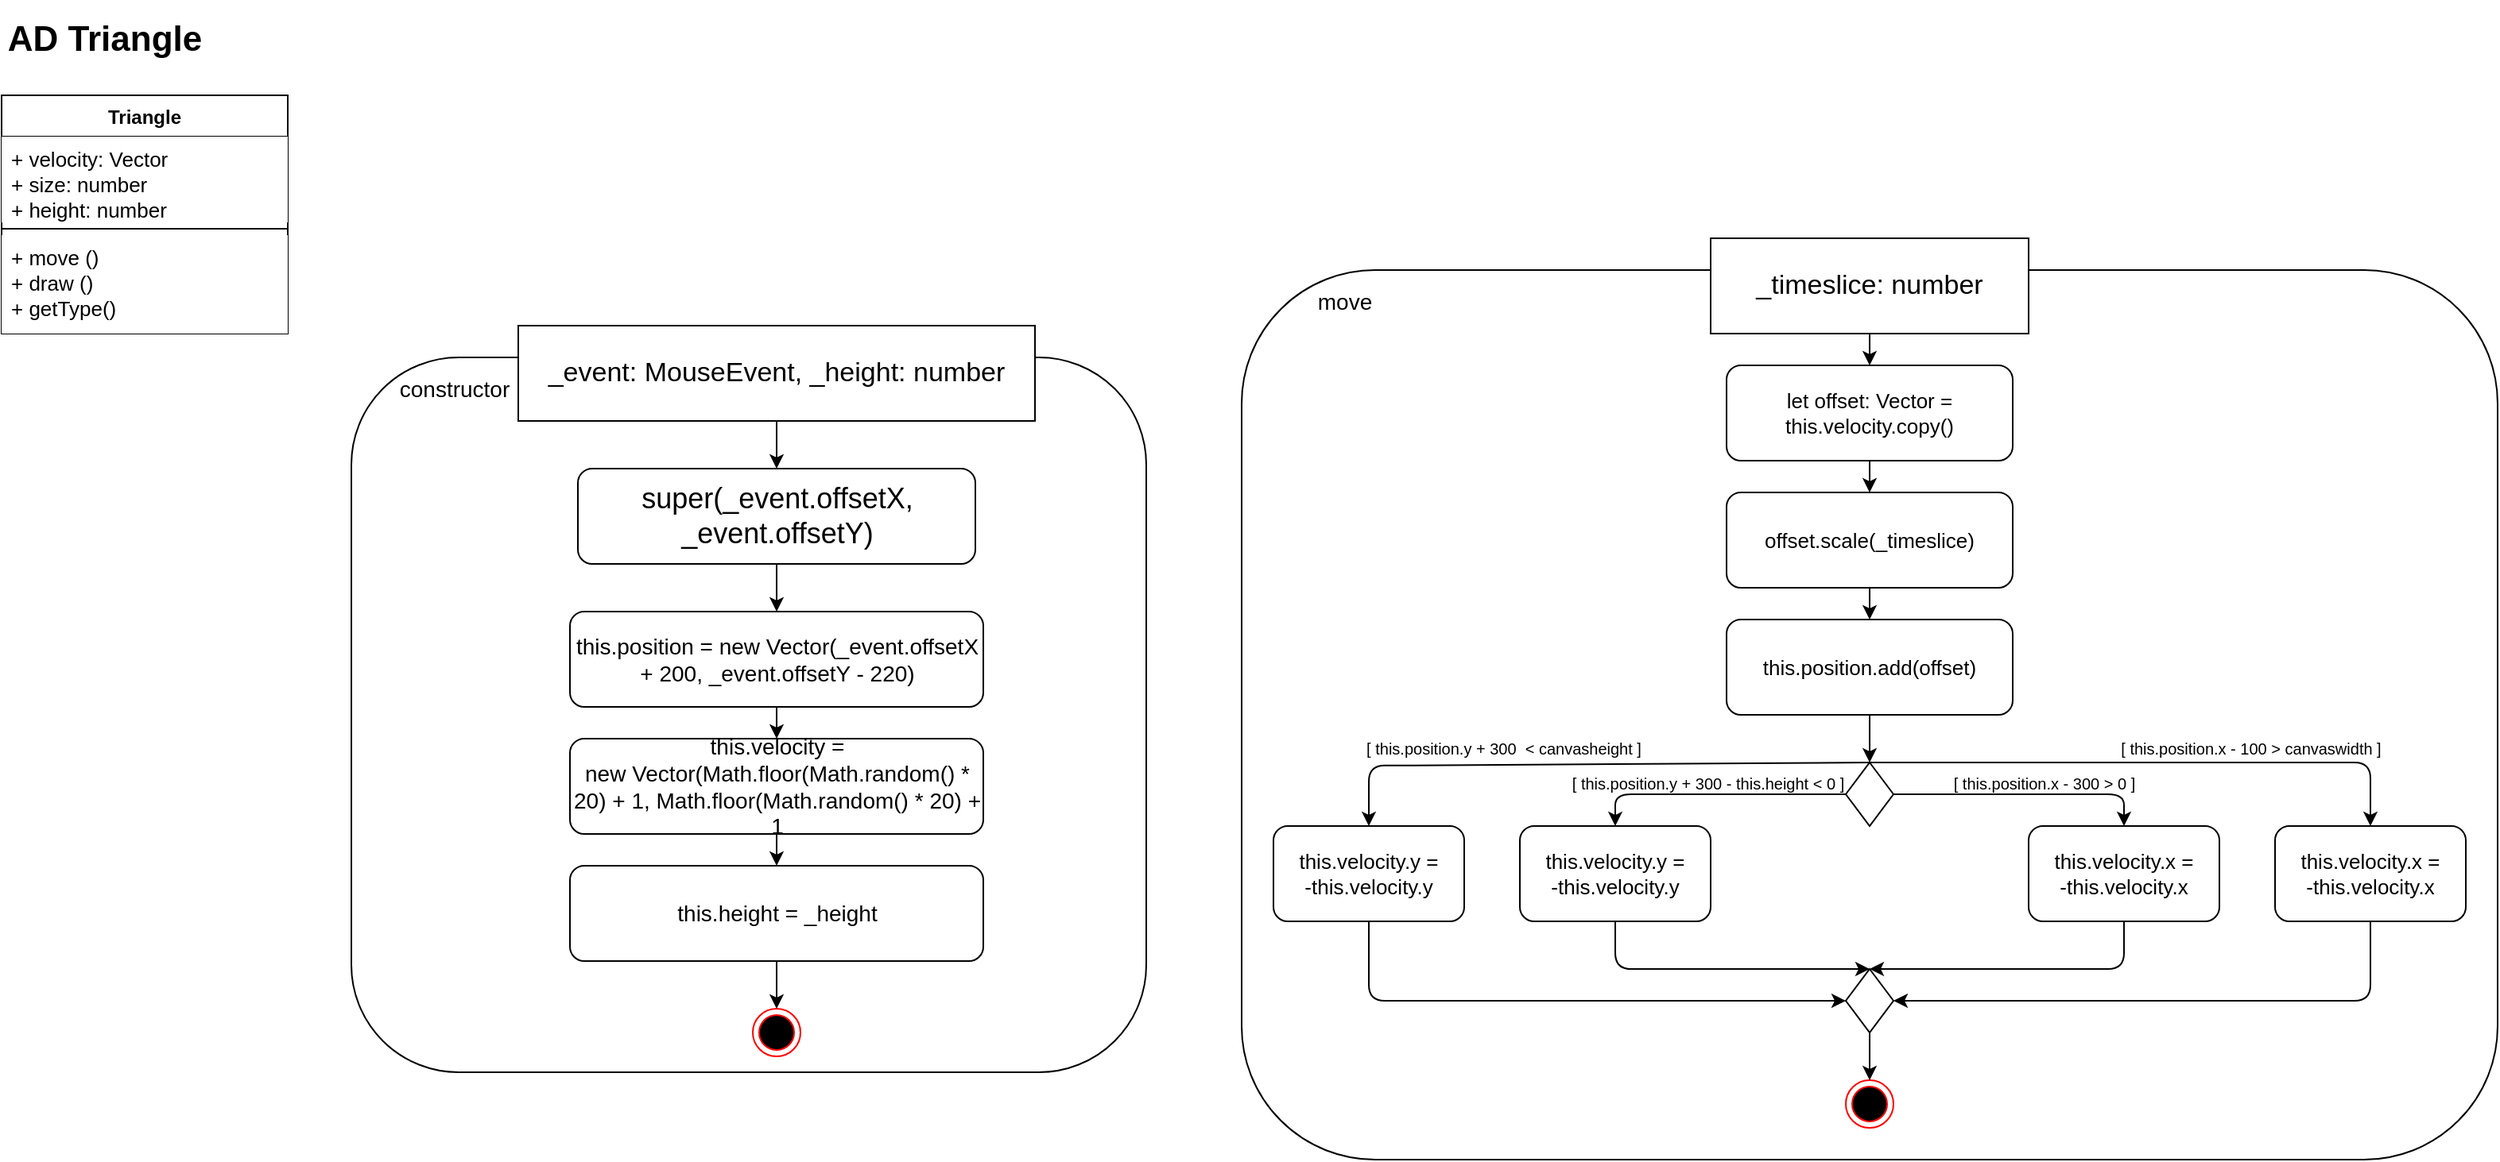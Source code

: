 <mxfile version="13.5.7" type="device"><diagram id="yh7njgFzbVP9Bxh8WyDV" name="Page-1"><mxGraphModel dx="1086" dy="806" grid="1" gridSize="10" guides="1" tooltips="1" connect="1" arrows="1" fold="1" page="1" pageScale="1" pageWidth="1600" pageHeight="900" math="0" shadow="0"><root><mxCell id="0"/><mxCell id="1" parent="0"/><mxCell id="N8K2zPGwzLcM4CoAkxHg-5" value="&lt;font style=&quot;font-size: 22px&quot;&gt;&lt;b&gt;AD Triangle&lt;/b&gt;&lt;/font&gt;" style="text;html=1;strokeColor=none;fillColor=none;align=center;verticalAlign=middle;whiteSpace=wrap;rounded=0;" parent="1" vertex="1"><mxGeometry x="10" y="10" width="130" height="50" as="geometry"/></mxCell><mxCell id="N8K2zPGwzLcM4CoAkxHg-1" value="Triangle" style="swimlane;fontStyle=1;align=center;verticalAlign=top;childLayout=stackLayout;horizontal=1;startSize=26;horizontalStack=0;resizeParent=1;resizeParentMax=0;resizeLast=0;collapsible=1;marginBottom=0;" parent="1" vertex="1"><mxGeometry x="10" y="70" width="180" height="150" as="geometry"/></mxCell><mxCell id="N8K2zPGwzLcM4CoAkxHg-2" value="+ velocity: Vector&#10;+ size: number&#10;+ height: number" style="text;strokeColor=none;align=left;verticalAlign=top;spacingLeft=4;spacingRight=4;overflow=hidden;rotatable=0;points=[[0,0.5],[1,0.5]];portConstraint=eastwest;fillColor=#ffffff;fontSize=13;" parent="N8K2zPGwzLcM4CoAkxHg-1" vertex="1"><mxGeometry y="26" width="180" height="54" as="geometry"/></mxCell><mxCell id="N8K2zPGwzLcM4CoAkxHg-3" value="" style="line;strokeWidth=1;fillColor=none;align=left;verticalAlign=middle;spacingTop=-1;spacingLeft=3;spacingRight=3;rotatable=0;labelPosition=right;points=[];portConstraint=eastwest;" parent="N8K2zPGwzLcM4CoAkxHg-1" vertex="1"><mxGeometry y="80" width="180" height="8" as="geometry"/></mxCell><mxCell id="N8K2zPGwzLcM4CoAkxHg-4" value="+ move ()&#10;+ draw ()&#10;+ getType()" style="text;strokeColor=none;align=left;verticalAlign=top;spacingLeft=4;spacingRight=4;overflow=hidden;rotatable=0;points=[[0,0.5],[1,0.5]];portConstraint=eastwest;fillColor=#ffffff;fontSize=13;" parent="N8K2zPGwzLcM4CoAkxHg-1" vertex="1"><mxGeometry y="88" width="180" height="62" as="geometry"/></mxCell><mxCell id="N8K2zPGwzLcM4CoAkxHg-10" value="" style="rounded=1;whiteSpace=wrap;html=1;" parent="1" vertex="1"><mxGeometry x="230" y="235" width="500" height="450" as="geometry"/></mxCell><mxCell id="N8K2zPGwzLcM4CoAkxHg-11" value="&lt;font style=&quot;font-size: 17px&quot;&gt;_event: MouseEvent, _height: number&lt;/font&gt;" style="rounded=0;whiteSpace=wrap;html=1;" parent="1" vertex="1"><mxGeometry x="335" y="215" width="325" height="60" as="geometry"/></mxCell><mxCell id="N8K2zPGwzLcM4CoAkxHg-12" value="" style="endArrow=classic;html=1;exitX=0.5;exitY=1;exitDx=0;exitDy=0;entryX=0.5;entryY=0;entryDx=0;entryDy=0;" parent="1" source="N8K2zPGwzLcM4CoAkxHg-11" target="N8K2zPGwzLcM4CoAkxHg-13" edge="1"><mxGeometry width="50" height="50" relative="1" as="geometry"><mxPoint x="720" y="615" as="sourcePoint"/><mxPoint x="770" y="565" as="targetPoint"/></mxGeometry></mxCell><mxCell id="N8K2zPGwzLcM4CoAkxHg-13" value="&lt;font style=&quot;font-size: 18px&quot;&gt;super(_event.offsetX, _event.offsetY)&lt;/font&gt;" style="rounded=1;whiteSpace=wrap;html=1;" parent="1" vertex="1"><mxGeometry x="372.5" y="305" width="250" height="60" as="geometry"/></mxCell><mxCell id="N8K2zPGwzLcM4CoAkxHg-16" value="&lt;font style=&quot;font-size: 14px&quot;&gt;constructor&lt;/font&gt;" style="text;html=1;strokeColor=none;fillColor=none;align=center;verticalAlign=middle;whiteSpace=wrap;rounded=0;" parent="1" vertex="1"><mxGeometry x="260" y="245" width="70" height="20" as="geometry"/></mxCell><mxCell id="N8K2zPGwzLcM4CoAkxHg-17" value="&lt;font style=&quot;font-size: 14px&quot;&gt;this.position = new Vector(_event.offsetX + 200, _event.offsetY - 220)&lt;/font&gt;" style="rounded=1;whiteSpace=wrap;html=1;" parent="1" vertex="1"><mxGeometry x="367.5" y="395" width="260" height="60" as="geometry"/></mxCell><mxCell id="N8K2zPGwzLcM4CoAkxHg-18" value="&lt;font style=&quot;font-size: 14px&quot;&gt;this.velocity = &lt;br&gt;new Vector(Math.floor(Math.random() * 20) + 1, Math.floor(Math.random() * 20) + 1&lt;/font&gt;" style="rounded=1;whiteSpace=wrap;html=1;" parent="1" vertex="1"><mxGeometry x="367.5" y="475" width="260" height="60" as="geometry"/></mxCell><mxCell id="N8K2zPGwzLcM4CoAkxHg-19" value="" style="endArrow=classic;html=1;fontSize=13;entryX=0.5;entryY=0;entryDx=0;entryDy=0;exitX=0.5;exitY=1;exitDx=0;exitDy=0;" parent="1" source="N8K2zPGwzLcM4CoAkxHg-13" target="N8K2zPGwzLcM4CoAkxHg-17" edge="1"><mxGeometry width="50" height="50" relative="1" as="geometry"><mxPoint x="580" y="475" as="sourcePoint"/><mxPoint x="630" y="425" as="targetPoint"/></mxGeometry></mxCell><mxCell id="N8K2zPGwzLcM4CoAkxHg-20" value="" style="endArrow=classic;html=1;fontSize=13;entryX=0.5;entryY=0;entryDx=0;entryDy=0;exitX=0.5;exitY=1;exitDx=0;exitDy=0;" parent="1" source="N8K2zPGwzLcM4CoAkxHg-17" target="N8K2zPGwzLcM4CoAkxHg-18" edge="1"><mxGeometry width="50" height="50" relative="1" as="geometry"><mxPoint x="580" y="475" as="sourcePoint"/><mxPoint x="630" y="425" as="targetPoint"/></mxGeometry></mxCell><mxCell id="N8K2zPGwzLcM4CoAkxHg-21" value="&lt;span style=&quot;font-size: 14px&quot;&gt;this.height = _height&lt;/span&gt;" style="rounded=1;whiteSpace=wrap;html=1;" parent="1" vertex="1"><mxGeometry x="367.5" y="555" width="260" height="60" as="geometry"/></mxCell><mxCell id="N8K2zPGwzLcM4CoAkxHg-22" value="" style="endArrow=classic;html=1;fontSize=13;entryX=0.5;entryY=0;entryDx=0;entryDy=0;exitX=0.5;exitY=1;exitDx=0;exitDy=0;" parent="1" source="N8K2zPGwzLcM4CoAkxHg-18" target="N8K2zPGwzLcM4CoAkxHg-21" edge="1"><mxGeometry width="50" height="50" relative="1" as="geometry"><mxPoint x="560" y="515" as="sourcePoint"/><mxPoint x="610" y="465" as="targetPoint"/></mxGeometry></mxCell><mxCell id="N8K2zPGwzLcM4CoAkxHg-23" value="" style="rounded=1;whiteSpace=wrap;html=1;" parent="1" vertex="1"><mxGeometry x="790" y="180" width="790" height="560" as="geometry"/></mxCell><mxCell id="N8K2zPGwzLcM4CoAkxHg-24" value="&lt;font style=&quot;font-size: 14px&quot;&gt;move&lt;/font&gt;" style="text;html=1;strokeColor=none;fillColor=none;align=center;verticalAlign=middle;whiteSpace=wrap;rounded=0;" parent="1" vertex="1"><mxGeometry x="820" y="190" width="70" height="20" as="geometry"/></mxCell><mxCell id="N8K2zPGwzLcM4CoAkxHg-25" value="&lt;font style=&quot;font-size: 17px&quot;&gt;_timeslice: number&lt;/font&gt;" style="rounded=0;whiteSpace=wrap;html=1;" parent="1" vertex="1"><mxGeometry x="1085" y="160" width="200" height="60" as="geometry"/></mxCell><mxCell id="N8K2zPGwzLcM4CoAkxHg-26" value="" style="endArrow=classic;html=1;exitX=0.5;exitY=1;exitDx=0;exitDy=0;entryX=0.5;entryY=0;entryDx=0;entryDy=0;" parent="1" source="N8K2zPGwzLcM4CoAkxHg-25" target="N8K2zPGwzLcM4CoAkxHg-27" edge="1"><mxGeometry width="50" height="50" relative="1" as="geometry"><mxPoint x="835" y="200" as="sourcePoint"/><mxPoint x="1185" y="260" as="targetPoint"/></mxGeometry></mxCell><mxCell id="N8K2zPGwzLcM4CoAkxHg-27" value="&lt;font style=&quot;font-size: 13px&quot;&gt;let offset: Vector = this.velocity.copy()&lt;/font&gt;" style="rounded=1;whiteSpace=wrap;html=1;" parent="1" vertex="1"><mxGeometry x="1095" y="240" width="180" height="60" as="geometry"/></mxCell><mxCell id="N8K2zPGwzLcM4CoAkxHg-28" value="" style="endArrow=classic;html=1;exitX=0.5;exitY=1;exitDx=0;exitDy=0;entryX=0.5;entryY=0;entryDx=0;entryDy=0;" parent="1" source="N8K2zPGwzLcM4CoAkxHg-27" target="N8K2zPGwzLcM4CoAkxHg-33" edge="1"><mxGeometry width="50" height="50" relative="1" as="geometry"><mxPoint x="1185" y="325" as="sourcePoint"/><mxPoint x="1185" y="330" as="targetPoint"/></mxGeometry></mxCell><mxCell id="N8K2zPGwzLcM4CoAkxHg-30" value="" style="ellipse;html=1;shape=endState;fillColor=#000000;strokeColor=#ff0000;fontSize=13;" parent="1" vertex="1"><mxGeometry x="482.5" y="645" width="30" height="30" as="geometry"/></mxCell><mxCell id="N8K2zPGwzLcM4CoAkxHg-31" value="" style="endArrow=classic;html=1;fontSize=13;entryX=0.5;entryY=0;entryDx=0;entryDy=0;exitX=0.5;exitY=1;exitDx=0;exitDy=0;" parent="1" source="N8K2zPGwzLcM4CoAkxHg-21" edge="1"><mxGeometry width="50" height="50" relative="1" as="geometry"><mxPoint x="780" y="535" as="sourcePoint"/><mxPoint x="497.5" y="645" as="targetPoint"/></mxGeometry></mxCell><mxCell id="N8K2zPGwzLcM4CoAkxHg-33" value="&lt;font style=&quot;font-size: 13px&quot;&gt;offset.scale(_timeslice)&lt;/font&gt;" style="rounded=1;whiteSpace=wrap;html=1;" parent="1" vertex="1"><mxGeometry x="1095" y="320" width="180" height="60" as="geometry"/></mxCell><mxCell id="N8K2zPGwzLcM4CoAkxHg-34" value="&lt;font style=&quot;font-size: 13px&quot;&gt;this.position.add(offset)&lt;/font&gt;" style="rounded=1;whiteSpace=wrap;html=1;" parent="1" vertex="1"><mxGeometry x="1095" y="400" width="180" height="60" as="geometry"/></mxCell><mxCell id="N8K2zPGwzLcM4CoAkxHg-35" value="" style="endArrow=classic;html=1;fontSize=13;entryX=0.5;entryY=0;entryDx=0;entryDy=0;exitX=0.5;exitY=1;exitDx=0;exitDy=0;" parent="1" source="N8K2zPGwzLcM4CoAkxHg-33" target="N8K2zPGwzLcM4CoAkxHg-34" edge="1"><mxGeometry width="50" height="50" relative="1" as="geometry"><mxPoint x="1125" y="400" as="sourcePoint"/><mxPoint x="1175" y="350" as="targetPoint"/></mxGeometry></mxCell><mxCell id="N8K2zPGwzLcM4CoAkxHg-36" value="" style="rhombus;whiteSpace=wrap;html=1;fontSize=13;" parent="1" vertex="1"><mxGeometry x="1170" y="490" width="30" height="40" as="geometry"/></mxCell><mxCell id="N8K2zPGwzLcM4CoAkxHg-37" value="" style="endArrow=classic;html=1;fontSize=13;entryX=0.5;entryY=0;entryDx=0;entryDy=0;exitX=0.5;exitY=1;exitDx=0;exitDy=0;" parent="1" source="N8K2zPGwzLcM4CoAkxHg-34" target="N8K2zPGwzLcM4CoAkxHg-36" edge="1"><mxGeometry width="50" height="50" relative="1" as="geometry"><mxPoint x="1050" y="630" as="sourcePoint"/><mxPoint x="1100" y="580" as="targetPoint"/></mxGeometry></mxCell><mxCell id="N8K2zPGwzLcM4CoAkxHg-38" value="" style="endArrow=classic;html=1;fontSize=13;exitX=0.5;exitY=0;exitDx=0;exitDy=0;entryX=0.5;entryY=0;entryDx=0;entryDy=0;" parent="1" source="N8K2zPGwzLcM4CoAkxHg-36" target="N8K2zPGwzLcM4CoAkxHg-39" edge="1"><mxGeometry width="50" height="50" relative="1" as="geometry"><mxPoint x="1150" y="580" as="sourcePoint"/><mxPoint x="1200" y="530" as="targetPoint"/><Array as="points"><mxPoint x="1500" y="490"/></Array></mxGeometry></mxCell><mxCell id="N8K2zPGwzLcM4CoAkxHg-39" value="this.velocity.x = &lt;br&gt;-this.velocity.x" style="rounded=1;whiteSpace=wrap;html=1;fontSize=13;" parent="1" vertex="1"><mxGeometry x="1440" y="530" width="120" height="60" as="geometry"/></mxCell><mxCell id="N8K2zPGwzLcM4CoAkxHg-40" value="&lt;font style=&quot;font-size: 10px&quot;&gt;[ this.position.x - 100 &amp;gt; canvaswidth ]&lt;/font&gt;" style="text;html=1;strokeColor=none;fillColor=none;align=center;verticalAlign=middle;whiteSpace=wrap;rounded=0;fontSize=13;" parent="1" vertex="1"><mxGeometry x="1310" y="470" width="230" height="20" as="geometry"/></mxCell><mxCell id="N8K2zPGwzLcM4CoAkxHg-41" value="this.velocity.x = &lt;br&gt;-this.velocity.x" style="rounded=1;whiteSpace=wrap;html=1;fontSize=13;" parent="1" vertex="1"><mxGeometry x="1285" y="530" width="120" height="60" as="geometry"/></mxCell><mxCell id="N8K2zPGwzLcM4CoAkxHg-43" value="" style="endArrow=classic;html=1;fontSize=13;entryX=0.5;entryY=0;entryDx=0;entryDy=0;exitX=1;exitY=0.5;exitDx=0;exitDy=0;" parent="1" source="N8K2zPGwzLcM4CoAkxHg-36" target="N8K2zPGwzLcM4CoAkxHg-41" edge="1"><mxGeometry width="50" height="50" relative="1" as="geometry"><mxPoint x="1220" y="520" as="sourcePoint"/><mxPoint x="1270" y="470" as="targetPoint"/><Array as="points"><mxPoint x="1345" y="510"/></Array></mxGeometry></mxCell><mxCell id="N8K2zPGwzLcM4CoAkxHg-44" value="&lt;font style=&quot;font-size: 10px&quot;&gt;[ this.position.x - 300 &amp;gt; 0 ]&lt;/font&gt;" style="text;html=1;strokeColor=none;fillColor=none;align=center;verticalAlign=middle;whiteSpace=wrap;rounded=0;fontSize=13;" parent="1" vertex="1"><mxGeometry x="1230" y="497" width="130" height="10" as="geometry"/></mxCell><mxCell id="N8K2zPGwzLcM4CoAkxHg-45" value="this.velocity.y = &lt;br&gt;-this.velocity.y" style="rounded=1;whiteSpace=wrap;html=1;fontSize=13;" parent="1" vertex="1"><mxGeometry x="965" y="530" width="120" height="60" as="geometry"/></mxCell><mxCell id="N8K2zPGwzLcM4CoAkxHg-46" value="" style="endArrow=classic;html=1;fontSize=13;entryX=0.5;entryY=0;entryDx=0;entryDy=0;" parent="1" target="N8K2zPGwzLcM4CoAkxHg-45" edge="1"><mxGeometry width="50" height="50" relative="1" as="geometry"><mxPoint x="1170" y="510" as="sourcePoint"/><mxPoint x="1230" y="460" as="targetPoint"/><Array as="points"><mxPoint x="1025" y="510"/></Array></mxGeometry></mxCell><mxCell id="N8K2zPGwzLcM4CoAkxHg-47" value="&lt;font style=&quot;font-size: 10px&quot;&gt;[ this.position.y + 300 - this.height &amp;lt; 0 ]&lt;/font&gt;" style="text;html=1;strokeColor=none;fillColor=none;align=center;verticalAlign=middle;whiteSpace=wrap;rounded=0;fontSize=13;" parent="1" vertex="1"><mxGeometry x="996" y="497" width="175" height="10" as="geometry"/></mxCell><mxCell id="N8K2zPGwzLcM4CoAkxHg-48" value="this.velocity.y = &lt;br&gt;-this.velocity.y" style="rounded=1;whiteSpace=wrap;html=1;fontSize=13;" parent="1" vertex="1"><mxGeometry x="810" y="530" width="120" height="60" as="geometry"/></mxCell><mxCell id="N8K2zPGwzLcM4CoAkxHg-49" value="" style="endArrow=classic;html=1;fontSize=13;entryX=0.5;entryY=0;entryDx=0;entryDy=0;exitX=0.5;exitY=0;exitDx=0;exitDy=0;" parent="1" source="N8K2zPGwzLcM4CoAkxHg-36" target="N8K2zPGwzLcM4CoAkxHg-48" edge="1"><mxGeometry width="50" height="50" relative="1" as="geometry"><mxPoint x="1250" y="460" as="sourcePoint"/><mxPoint x="1300" y="410" as="targetPoint"/><Array as="points"><mxPoint x="870" y="492"/></Array></mxGeometry></mxCell><mxCell id="N8K2zPGwzLcM4CoAkxHg-50" value="&lt;font style=&quot;font-size: 10px&quot;&gt;[ this.position.y + 300&amp;nbsp; &amp;lt; canvasheight ]&lt;/font&gt;" style="text;html=1;strokeColor=none;fillColor=none;align=center;verticalAlign=middle;whiteSpace=wrap;rounded=0;fontSize=13;" parent="1" vertex="1"><mxGeometry x="840" y="470" width="230" height="20" as="geometry"/></mxCell><mxCell id="N8K2zPGwzLcM4CoAkxHg-51" value="" style="ellipse;html=1;shape=endState;fillColor=#000000;strokeColor=#ff0000;fontSize=13;" parent="1" vertex="1"><mxGeometry x="1170" y="690" width="30" height="30" as="geometry"/></mxCell><mxCell id="N8K2zPGwzLcM4CoAkxHg-53" value="" style="rhombus;whiteSpace=wrap;html=1;fontSize=13;" parent="1" vertex="1"><mxGeometry x="1170" y="620" width="30" height="40" as="geometry"/></mxCell><mxCell id="N8K2zPGwzLcM4CoAkxHg-54" value="" style="endArrow=classic;html=1;fontSize=13;entryX=0.5;entryY=0;entryDx=0;entryDy=0;exitX=0.5;exitY=1;exitDx=0;exitDy=0;" parent="1" source="N8K2zPGwzLcM4CoAkxHg-45" target="N8K2zPGwzLcM4CoAkxHg-53" edge="1"><mxGeometry width="50" height="50" relative="1" as="geometry"><mxPoint x="1160" y="620" as="sourcePoint"/><mxPoint x="1210" y="570" as="targetPoint"/><Array as="points"><mxPoint x="1025" y="620"/></Array></mxGeometry></mxCell><mxCell id="N8K2zPGwzLcM4CoAkxHg-55" value="" style="endArrow=classic;html=1;fontSize=13;entryX=0;entryY=0.5;entryDx=0;entryDy=0;exitX=0.5;exitY=1;exitDx=0;exitDy=0;" parent="1" source="N8K2zPGwzLcM4CoAkxHg-48" target="N8K2zPGwzLcM4CoAkxHg-53" edge="1"><mxGeometry width="50" height="50" relative="1" as="geometry"><mxPoint x="1160" y="620" as="sourcePoint"/><mxPoint x="1210" y="570" as="targetPoint"/><Array as="points"><mxPoint x="870" y="640"/></Array></mxGeometry></mxCell><mxCell id="N8K2zPGwzLcM4CoAkxHg-56" value="" style="endArrow=classic;html=1;fontSize=13;entryX=0.5;entryY=0;entryDx=0;entryDy=0;exitX=0.5;exitY=1;exitDx=0;exitDy=0;" parent="1" source="N8K2zPGwzLcM4CoAkxHg-41" target="N8K2zPGwzLcM4CoAkxHg-53" edge="1"><mxGeometry width="50" height="50" relative="1" as="geometry"><mxPoint x="1160" y="620" as="sourcePoint"/><mxPoint x="1210" y="570" as="targetPoint"/><Array as="points"><mxPoint x="1345" y="620"/></Array></mxGeometry></mxCell><mxCell id="N8K2zPGwzLcM4CoAkxHg-57" value="" style="endArrow=classic;html=1;fontSize=13;entryX=1;entryY=0.5;entryDx=0;entryDy=0;exitX=0.5;exitY=1;exitDx=0;exitDy=0;" parent="1" source="N8K2zPGwzLcM4CoAkxHg-39" target="N8K2zPGwzLcM4CoAkxHg-53" edge="1"><mxGeometry width="50" height="50" relative="1" as="geometry"><mxPoint x="1160" y="620" as="sourcePoint"/><mxPoint x="1210" y="570" as="targetPoint"/><Array as="points"><mxPoint x="1500" y="640"/></Array></mxGeometry></mxCell><mxCell id="N8K2zPGwzLcM4CoAkxHg-58" value="" style="endArrow=classic;html=1;fontSize=13;entryX=0.5;entryY=0;entryDx=0;entryDy=0;exitX=0.5;exitY=1;exitDx=0;exitDy=0;" parent="1" source="N8K2zPGwzLcM4CoAkxHg-53" target="N8K2zPGwzLcM4CoAkxHg-51" edge="1"><mxGeometry width="50" height="50" relative="1" as="geometry"><mxPoint x="1160" y="620" as="sourcePoint"/><mxPoint x="1210" y="570" as="targetPoint"/></mxGeometry></mxCell></root></mxGraphModel></diagram></mxfile>